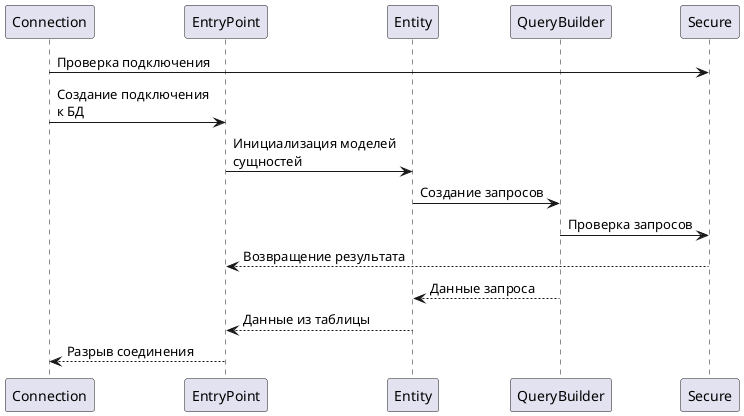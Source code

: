 @startuml Sequence Diagram

participant Connection
participant EntryPoint
participant Entity
participant QueryBuilder
participant Secure

Connection -> Secure : Проверка подключения
Connection -> EntryPoint : Создание подключения\nк БД
EntryPoint -> Entity : Инициализация моделей\nсущностей
Entity -> QueryBuilder : Создание запросов
QueryBuilder -> Secure : Проверка запросов
Secure --> EntryPoint : Возвращение результата
QueryBuilder --> Entity : Данные запроса
Entity --> EntryPoint : Данные из таблицы
EntryPoint --> Connection : Разрыв соединения

@enduml